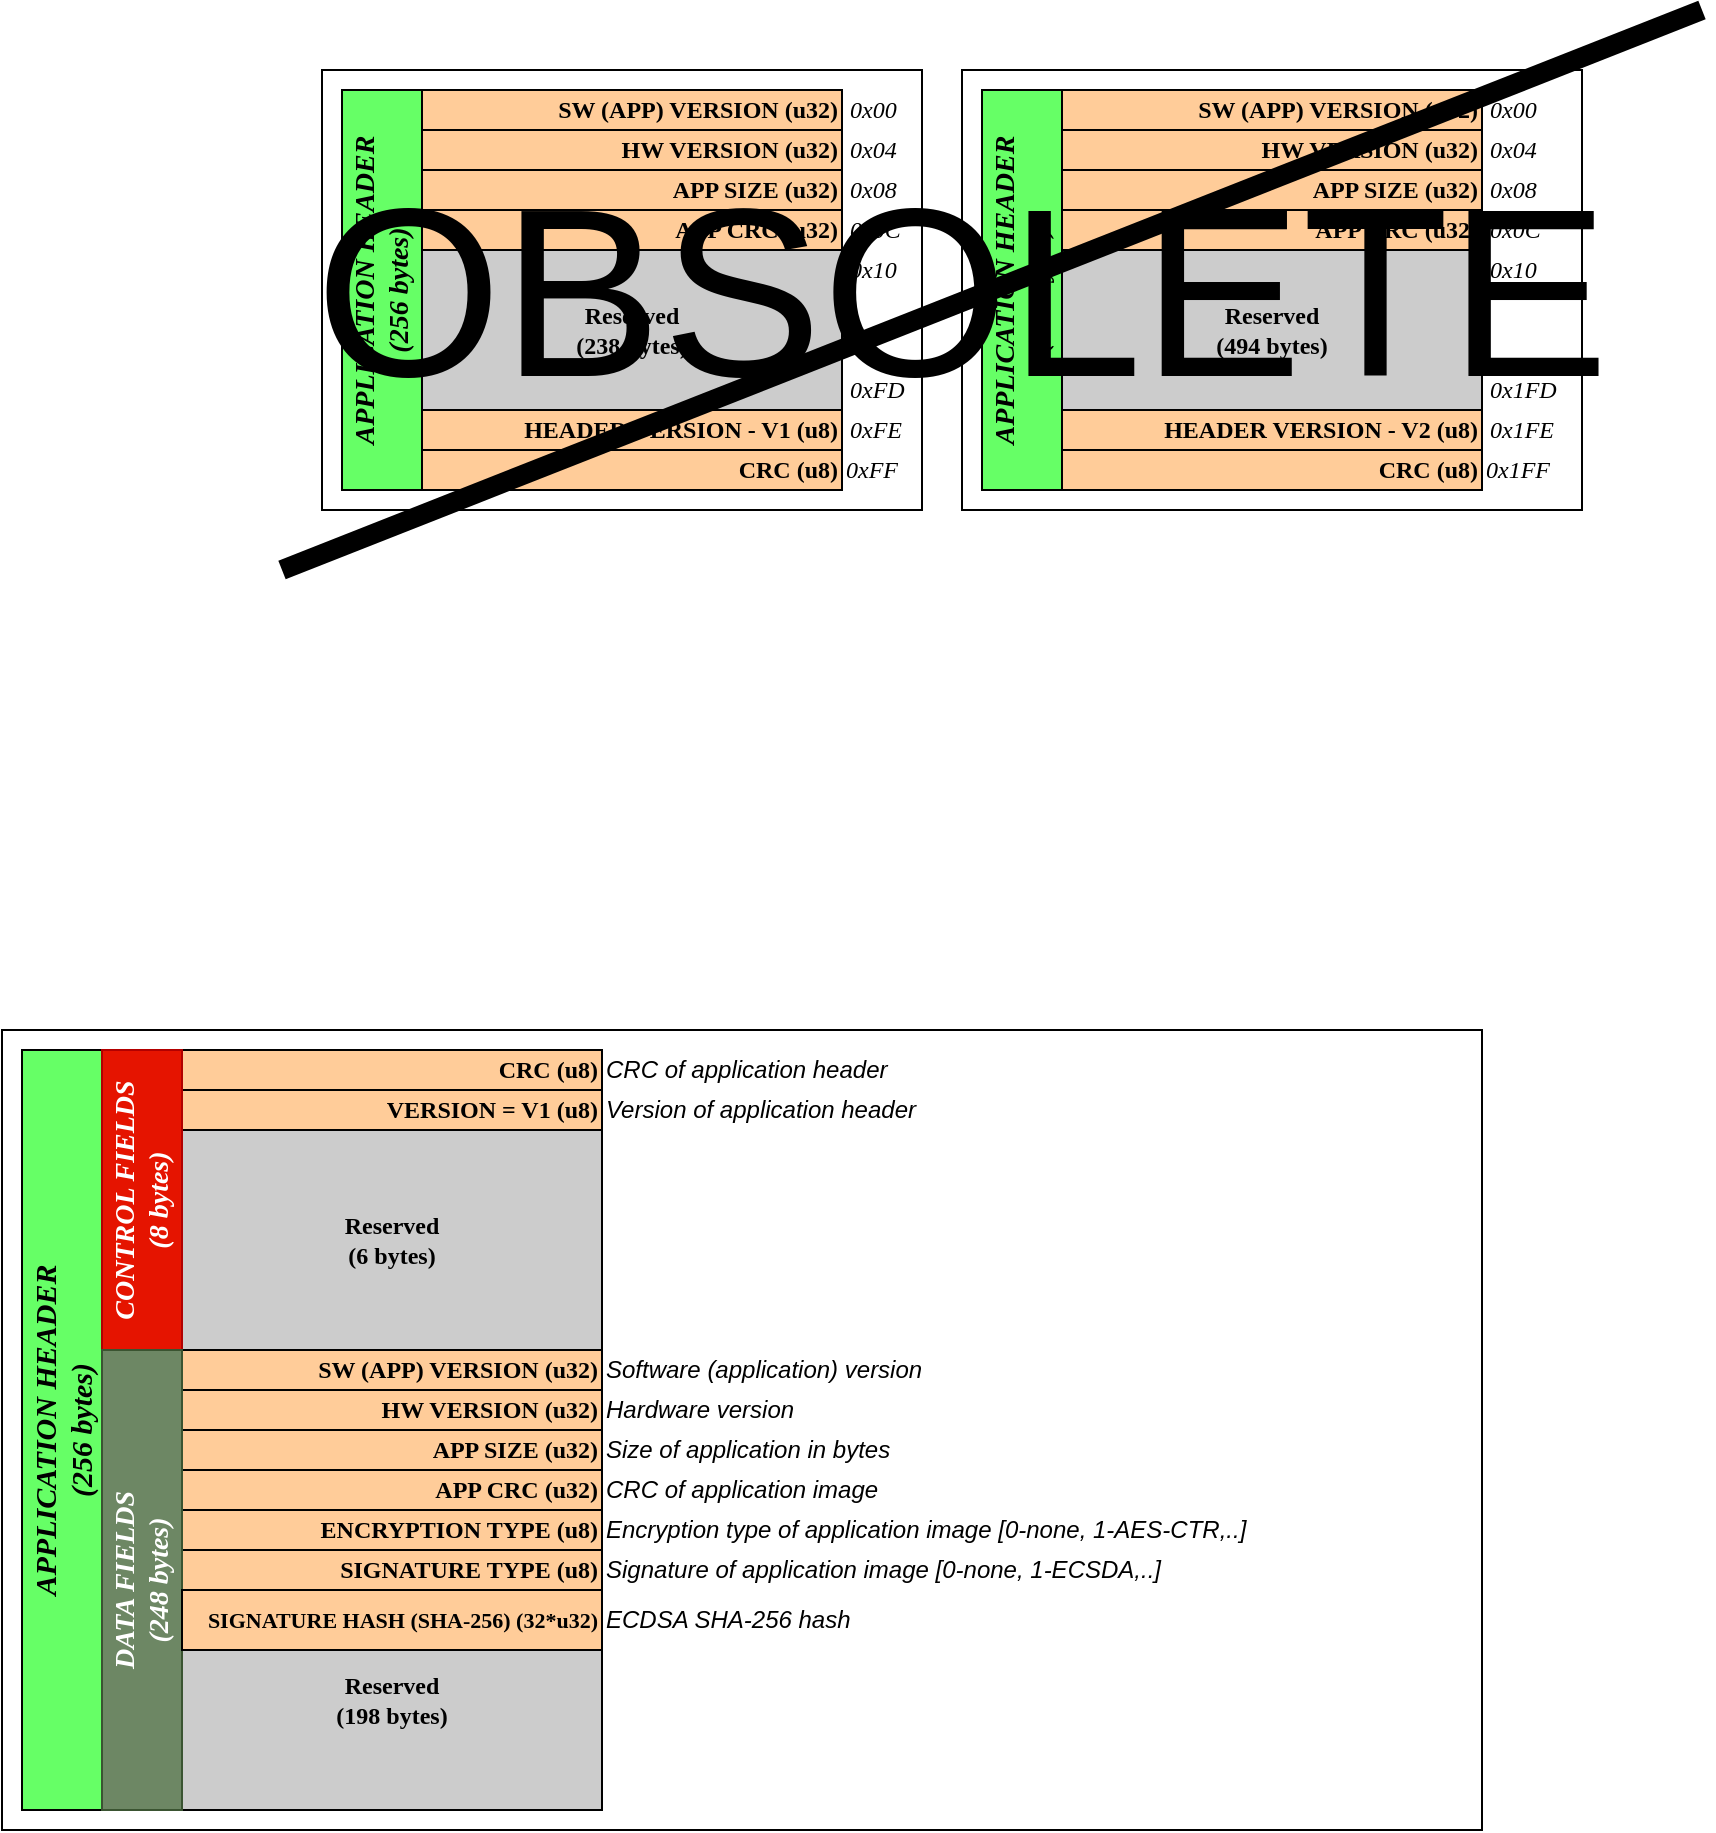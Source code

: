 <mxfile version="22.0.2" type="device">
  <diagram name="Application Header" id="2I_s0Zhyki-mP-fCk9XN">
    <mxGraphModel dx="1418" dy="940" grid="1" gridSize="10" guides="1" tooltips="1" connect="1" arrows="1" fold="1" page="1" pageScale="1" pageWidth="827" pageHeight="1169" math="0" shadow="0">
      <root>
        <mxCell id="0" />
        <mxCell id="1" parent="0" />
        <mxCell id="zRfLKT39qj6COamr5ovD-47" value="" style="rounded=0;whiteSpace=wrap;html=1;" parent="1" vertex="1">
          <mxGeometry x="30" y="1190" width="740" height="400" as="geometry" />
        </mxCell>
        <mxCell id="9ab8QRaC9Be17Akn9t2G-50" value="" style="rounded=0;whiteSpace=wrap;html=1;" parent="1" vertex="1">
          <mxGeometry x="190" y="710" width="300" height="220" as="geometry" />
        </mxCell>
        <mxCell id="9ab8QRaC9Be17Akn9t2G-27" value="APPLICATION HEADER&lt;br&gt;(256 bytes)" style="rounded=0;whiteSpace=wrap;html=1;strokeWidth=1;horizontal=0;fontStyle=3;fillColor=#66FF66;fontSize=14;fontFamily=Lucida Console;" parent="1" vertex="1">
          <mxGeometry x="200" y="720" width="40" height="200" as="geometry" />
        </mxCell>
        <mxCell id="9ab8QRaC9Be17Akn9t2G-28" value="HEADER VERSION - V1 (u8)" style="rounded=0;whiteSpace=wrap;html=1;strokeWidth=1;fontFamily=Lucida Console;fillColor=#FFCC99;fontStyle=1;align=right;" parent="1" vertex="1">
          <mxGeometry x="240" y="880" width="210" height="20" as="geometry" />
        </mxCell>
        <mxCell id="9ab8QRaC9Be17Akn9t2G-29" value="SW (APP) VERSION (u32)" style="rounded=0;whiteSpace=wrap;html=1;strokeWidth=1;fontFamily=Lucida Console;fillColor=#FFCC99;fontStyle=1;align=right;" parent="1" vertex="1">
          <mxGeometry x="240" y="720" width="210" height="20" as="geometry" />
        </mxCell>
        <mxCell id="9ab8QRaC9Be17Akn9t2G-30" value="HW VERSION (u32)" style="rounded=0;whiteSpace=wrap;html=1;strokeWidth=1;fontFamily=Lucida Console;fillColor=#FFCC99;fontStyle=1;align=right;" parent="1" vertex="1">
          <mxGeometry x="240" y="740" width="210" height="20" as="geometry" />
        </mxCell>
        <mxCell id="9ab8QRaC9Be17Akn9t2G-32" value="APP SIZE (u32)" style="rounded=0;whiteSpace=wrap;html=1;strokeWidth=1;fontFamily=Lucida Console;fillColor=#FFCC99;fontStyle=1;align=right;" parent="1" vertex="1">
          <mxGeometry x="240" y="760" width="210" height="20" as="geometry" />
        </mxCell>
        <mxCell id="9ab8QRaC9Be17Akn9t2G-33" value="0x00" style="text;html=1;strokeColor=none;fillColor=none;align=left;verticalAlign=middle;whiteSpace=wrap;rounded=0;strokeWidth=3;fontFamily=Lucida Console;fontStyle=2" parent="1" vertex="1">
          <mxGeometry x="452" y="720" width="38" height="20" as="geometry" />
        </mxCell>
        <mxCell id="9ab8QRaC9Be17Akn9t2G-34" value="0x04" style="text;html=1;strokeColor=none;fillColor=none;align=left;verticalAlign=middle;whiteSpace=wrap;rounded=0;strokeWidth=3;fontFamily=Lucida Console;fontStyle=2" parent="1" vertex="1">
          <mxGeometry x="452" y="740" width="38" height="20" as="geometry" />
        </mxCell>
        <mxCell id="9ab8QRaC9Be17Akn9t2G-35" value="0x08" style="text;html=1;strokeColor=none;fillColor=none;align=left;verticalAlign=middle;whiteSpace=wrap;rounded=0;strokeWidth=3;fontFamily=Lucida Console;fontStyle=2" parent="1" vertex="1">
          <mxGeometry x="452" y="760" width="38" height="20" as="geometry" />
        </mxCell>
        <mxCell id="9ab8QRaC9Be17Akn9t2G-36" value="0x0C" style="text;html=1;strokeColor=none;fillColor=none;align=left;verticalAlign=middle;whiteSpace=wrap;rounded=0;strokeWidth=3;fontFamily=Lucida Console;fontStyle=2" parent="1" vertex="1">
          <mxGeometry x="452" y="780" width="38" height="20" as="geometry" />
        </mxCell>
        <mxCell id="9ab8QRaC9Be17Akn9t2G-41" value="CRC (u8)" style="rounded=0;whiteSpace=wrap;html=1;strokeWidth=1;fontFamily=Lucida Console;fillColor=#FFCC99;fontStyle=1;align=right;" parent="1" vertex="1">
          <mxGeometry x="240" y="900" width="210" height="20" as="geometry" />
        </mxCell>
        <mxCell id="9ab8QRaC9Be17Akn9t2G-42" value="0xFF" style="text;html=1;strokeColor=none;fillColor=none;align=left;verticalAlign=middle;whiteSpace=wrap;rounded=0;strokeWidth=3;fontFamily=Lucida Console;fontStyle=2" parent="1" vertex="1">
          <mxGeometry x="450" y="900" width="40" height="20" as="geometry" />
        </mxCell>
        <mxCell id="9ab8QRaC9Be17Akn9t2G-44" value="Reserved&lt;br&gt;(238 bytes)" style="rounded=0;whiteSpace=wrap;html=1;strokeWidth=1;fontFamily=Lucida Console;fillColor=#CCCCCC;fontStyle=1" parent="1" vertex="1">
          <mxGeometry x="240" y="800" width="210" height="80" as="geometry" />
        </mxCell>
        <mxCell id="9ab8QRaC9Be17Akn9t2G-46" value="APP CRC (u32)" style="rounded=0;whiteSpace=wrap;html=1;strokeWidth=1;fontFamily=Lucida Console;fillColor=#FFCC99;fontStyle=1;align=right;" parent="1" vertex="1">
          <mxGeometry x="240" y="780" width="210" height="20" as="geometry" />
        </mxCell>
        <mxCell id="9ab8QRaC9Be17Akn9t2G-47" value="0xFE" style="text;html=1;strokeColor=none;fillColor=none;align=left;verticalAlign=middle;whiteSpace=wrap;rounded=0;strokeWidth=3;fontFamily=Lucida Console;fontStyle=2" parent="1" vertex="1">
          <mxGeometry x="452" y="880" width="38" height="20" as="geometry" />
        </mxCell>
        <mxCell id="9ab8QRaC9Be17Akn9t2G-48" value="0x10" style="text;html=1;strokeColor=none;fillColor=none;align=left;verticalAlign=middle;whiteSpace=wrap;rounded=0;strokeWidth=3;fontFamily=Lucida Console;fontStyle=2" parent="1" vertex="1">
          <mxGeometry x="452" y="800" width="38" height="20" as="geometry" />
        </mxCell>
        <mxCell id="9ab8QRaC9Be17Akn9t2G-49" value="0xFD" style="text;html=1;strokeColor=none;fillColor=none;align=left;verticalAlign=middle;whiteSpace=wrap;rounded=0;strokeWidth=3;fontFamily=Lucida Console;fontStyle=2" parent="1" vertex="1">
          <mxGeometry x="452" y="860" width="38" height="20" as="geometry" />
        </mxCell>
        <mxCell id="Z973CN9EzXeay_wzJx9E-1" value="" style="rounded=0;whiteSpace=wrap;html=1;" parent="1" vertex="1">
          <mxGeometry x="510" y="710" width="310" height="220" as="geometry" />
        </mxCell>
        <mxCell id="Z973CN9EzXeay_wzJx9E-2" value="APPLICATION HEADER&lt;br&gt;(512 bytes)" style="rounded=0;whiteSpace=wrap;html=1;strokeWidth=1;horizontal=0;fontStyle=3;fillColor=#66FF66;fontSize=14;fontFamily=Lucida Console;" parent="1" vertex="1">
          <mxGeometry x="520" y="720" width="40" height="200" as="geometry" />
        </mxCell>
        <mxCell id="Z973CN9EzXeay_wzJx9E-3" value="HEADER VERSION - V2 (u8)" style="rounded=0;whiteSpace=wrap;html=1;strokeWidth=1;fontFamily=Lucida Console;fillColor=#FFCC99;fontStyle=1;align=right;" parent="1" vertex="1">
          <mxGeometry x="560" y="880" width="210" height="20" as="geometry" />
        </mxCell>
        <mxCell id="Z973CN9EzXeay_wzJx9E-4" value="SW (APP) VERSION (u32)" style="rounded=0;whiteSpace=wrap;html=1;strokeWidth=1;fontFamily=Lucida Console;fillColor=#FFCC99;fontStyle=1;align=right;" parent="1" vertex="1">
          <mxGeometry x="560" y="720" width="210" height="20" as="geometry" />
        </mxCell>
        <mxCell id="Z973CN9EzXeay_wzJx9E-5" value="HW VERSION (u32)" style="rounded=0;whiteSpace=wrap;html=1;strokeWidth=1;fontFamily=Lucida Console;fillColor=#FFCC99;fontStyle=1;align=right;" parent="1" vertex="1">
          <mxGeometry x="560" y="740" width="210" height="20" as="geometry" />
        </mxCell>
        <mxCell id="Z973CN9EzXeay_wzJx9E-6" value="APP SIZE (u32)" style="rounded=0;whiteSpace=wrap;html=1;strokeWidth=1;fontFamily=Lucida Console;fillColor=#FFCC99;fontStyle=1;align=right;" parent="1" vertex="1">
          <mxGeometry x="560" y="760" width="210" height="20" as="geometry" />
        </mxCell>
        <mxCell id="Z973CN9EzXeay_wzJx9E-7" value="0x00" style="text;html=1;strokeColor=none;fillColor=none;align=left;verticalAlign=middle;whiteSpace=wrap;rounded=0;strokeWidth=3;fontFamily=Lucida Console;fontStyle=2" parent="1" vertex="1">
          <mxGeometry x="772" y="720" width="38" height="20" as="geometry" />
        </mxCell>
        <mxCell id="Z973CN9EzXeay_wzJx9E-8" value="0x04" style="text;html=1;strokeColor=none;fillColor=none;align=left;verticalAlign=middle;whiteSpace=wrap;rounded=0;strokeWidth=3;fontFamily=Lucida Console;fontStyle=2" parent="1" vertex="1">
          <mxGeometry x="772" y="740" width="38" height="20" as="geometry" />
        </mxCell>
        <mxCell id="Z973CN9EzXeay_wzJx9E-9" value="0x08" style="text;html=1;strokeColor=none;fillColor=none;align=left;verticalAlign=middle;whiteSpace=wrap;rounded=0;strokeWidth=3;fontFamily=Lucida Console;fontStyle=2" parent="1" vertex="1">
          <mxGeometry x="772" y="760" width="38" height="20" as="geometry" />
        </mxCell>
        <mxCell id="Z973CN9EzXeay_wzJx9E-10" value="0x0C" style="text;html=1;strokeColor=none;fillColor=none;align=left;verticalAlign=middle;whiteSpace=wrap;rounded=0;strokeWidth=3;fontFamily=Lucida Console;fontStyle=2" parent="1" vertex="1">
          <mxGeometry x="772" y="780" width="38" height="20" as="geometry" />
        </mxCell>
        <mxCell id="Z973CN9EzXeay_wzJx9E-11" value="CRC (u8)" style="rounded=0;whiteSpace=wrap;html=1;strokeWidth=1;fontFamily=Lucida Console;fillColor=#FFCC99;fontStyle=1;align=right;" parent="1" vertex="1">
          <mxGeometry x="560" y="900" width="210" height="20" as="geometry" />
        </mxCell>
        <mxCell id="Z973CN9EzXeay_wzJx9E-12" value="0x1FF" style="text;html=1;strokeColor=none;fillColor=none;align=left;verticalAlign=middle;whiteSpace=wrap;rounded=0;strokeWidth=3;fontFamily=Lucida Console;fontStyle=2" parent="1" vertex="1">
          <mxGeometry x="770" y="900" width="40" height="20" as="geometry" />
        </mxCell>
        <mxCell id="Z973CN9EzXeay_wzJx9E-13" value="Reserved&lt;br&gt;(494 bytes)" style="rounded=0;whiteSpace=wrap;html=1;strokeWidth=1;fontFamily=Lucida Console;fillColor=#CCCCCC;fontStyle=1" parent="1" vertex="1">
          <mxGeometry x="560" y="800" width="210" height="80" as="geometry" />
        </mxCell>
        <mxCell id="Z973CN9EzXeay_wzJx9E-14" value="APP CRC (u32)" style="rounded=0;whiteSpace=wrap;html=1;strokeWidth=1;fontFamily=Lucida Console;fillColor=#FFCC99;fontStyle=1;align=right;" parent="1" vertex="1">
          <mxGeometry x="560" y="780" width="210" height="20" as="geometry" />
        </mxCell>
        <mxCell id="Z973CN9EzXeay_wzJx9E-15" value="0x1FE" style="text;html=1;strokeColor=none;fillColor=none;align=left;verticalAlign=middle;whiteSpace=wrap;rounded=0;strokeWidth=3;fontFamily=Lucida Console;fontStyle=2" parent="1" vertex="1">
          <mxGeometry x="772" y="880" width="38" height="20" as="geometry" />
        </mxCell>
        <mxCell id="Z973CN9EzXeay_wzJx9E-16" value="0x10" style="text;html=1;strokeColor=none;fillColor=none;align=left;verticalAlign=middle;whiteSpace=wrap;rounded=0;strokeWidth=3;fontFamily=Lucida Console;fontStyle=2" parent="1" vertex="1">
          <mxGeometry x="772" y="800" width="38" height="20" as="geometry" />
        </mxCell>
        <mxCell id="Z973CN9EzXeay_wzJx9E-17" value="0x1FD" style="text;html=1;strokeColor=none;fillColor=none;align=left;verticalAlign=middle;whiteSpace=wrap;rounded=0;strokeWidth=3;fontFamily=Lucida Console;fontStyle=2" parent="1" vertex="1">
          <mxGeometry x="772" y="860" width="38" height="20" as="geometry" />
        </mxCell>
        <mxCell id="zRfLKT39qj6COamr5ovD-2" value="APPLICATION HEADER&lt;br style=&quot;font-size: 15px;&quot;&gt;(256 bytes)" style="rounded=0;whiteSpace=wrap;html=1;strokeWidth=1;horizontal=0;fontStyle=3;fillColor=#66FF66;fontSize=15;fontFamily=Lucida Console;" parent="1" vertex="1">
          <mxGeometry x="40" y="1200" width="40" height="380" as="geometry" />
        </mxCell>
        <mxCell id="zRfLKT39qj6COamr5ovD-3" value="VERSION = V1 (u8)" style="rounded=0;whiteSpace=wrap;html=1;strokeWidth=1;fontFamily=Lucida Console;fillColor=#FFCC99;fontStyle=1;align=right;" parent="1" vertex="1">
          <mxGeometry x="120" y="1220" width="210" height="20" as="geometry" />
        </mxCell>
        <mxCell id="zRfLKT39qj6COamr5ovD-4" value="SW (APP) VERSION (u32)" style="rounded=0;whiteSpace=wrap;html=1;strokeWidth=1;fontFamily=Lucida Console;fillColor=#FFCC99;fontStyle=1;align=right;" parent="1" vertex="1">
          <mxGeometry x="120" y="1350" width="210" height="20" as="geometry" />
        </mxCell>
        <mxCell id="zRfLKT39qj6COamr5ovD-5" value="HW VERSION (u32)" style="rounded=0;whiteSpace=wrap;html=1;strokeWidth=1;fontFamily=Lucida Console;fillColor=#FFCC99;fontStyle=1;align=right;" parent="1" vertex="1">
          <mxGeometry x="120" y="1370" width="210" height="20" as="geometry" />
        </mxCell>
        <mxCell id="zRfLKT39qj6COamr5ovD-6" value="APP SIZE (u32)" style="rounded=0;whiteSpace=wrap;html=1;strokeWidth=1;fontFamily=Lucida Console;fillColor=#FFCC99;fontStyle=1;align=right;" parent="1" vertex="1">
          <mxGeometry x="120" y="1390" width="210" height="20" as="geometry" />
        </mxCell>
        <mxCell id="zRfLKT39qj6COamr5ovD-11" value="CRC (u8)" style="rounded=0;whiteSpace=wrap;html=1;strokeWidth=1;fontFamily=Lucida Console;fillColor=#FFCC99;fontStyle=1;align=right;" parent="1" vertex="1">
          <mxGeometry x="120" y="1200" width="210" height="20" as="geometry" />
        </mxCell>
        <mxCell id="zRfLKT39qj6COamr5ovD-13" value="Reserved&lt;br&gt;(198 bytes)" style="rounded=0;whiteSpace=wrap;html=1;strokeWidth=1;fontFamily=Lucida Console;fillColor=#CCCCCC;fontStyle=1" parent="1" vertex="1">
          <mxGeometry x="120" y="1470" width="210" height="110" as="geometry" />
        </mxCell>
        <mxCell id="zRfLKT39qj6COamr5ovD-14" value="APP CRC (u32)" style="rounded=0;whiteSpace=wrap;html=1;strokeWidth=1;fontFamily=Lucida Console;fillColor=#FFCC99;fontStyle=1;align=right;" parent="1" vertex="1">
          <mxGeometry x="120" y="1410" width="210" height="20" as="geometry" />
        </mxCell>
        <mxCell id="zRfLKT39qj6COamr5ovD-18" value="ENCRYPTION TYPE (u8)" style="rounded=0;whiteSpace=wrap;html=1;strokeWidth=1;fontFamily=Lucida Console;fillColor=#FFCC99;fontStyle=1;align=right;" parent="1" vertex="1">
          <mxGeometry x="120" y="1430" width="210" height="20" as="geometry" />
        </mxCell>
        <mxCell id="zRfLKT39qj6COamr5ovD-19" value="SIGNATURE TYPE (u8)" style="rounded=0;whiteSpace=wrap;html=1;strokeWidth=1;fontFamily=Lucida Console;fillColor=#FFCC99;fontStyle=1;align=right;" parent="1" vertex="1">
          <mxGeometry x="120" y="1450" width="210" height="20" as="geometry" />
        </mxCell>
        <mxCell id="zRfLKT39qj6COamr5ovD-21" value="Reserved&lt;br&gt;(6 bytes)" style="rounded=0;whiteSpace=wrap;html=1;strokeWidth=1;fontFamily=Lucida Console;fillColor=#CCCCCC;fontStyle=1" parent="1" vertex="1">
          <mxGeometry x="120" y="1240" width="210" height="110" as="geometry" />
        </mxCell>
        <mxCell id="zRfLKT39qj6COamr5ovD-22" value="CONTROL FIELDS&lt;br&gt;(8 bytes)" style="rounded=0;whiteSpace=wrap;html=1;strokeWidth=1;horizontal=0;fontStyle=3;fillColor=#e51400;fontSize=14;fontFamily=Lucida Console;strokeColor=#B20000;fontColor=#ffffff;" parent="1" vertex="1">
          <mxGeometry x="80" y="1200" width="40" height="150" as="geometry" />
        </mxCell>
        <mxCell id="zRfLKT39qj6COamr5ovD-23" value="DATA FIELDS&lt;br&gt;(248 bytes)" style="rounded=0;whiteSpace=wrap;html=1;strokeWidth=1;horizontal=0;fontStyle=3;fillColor=#6d8764;fontSize=14;fontFamily=Lucida Console;strokeColor=#3A5431;fontColor=#ffffff;" parent="1" vertex="1">
          <mxGeometry x="80" y="1350" width="40" height="230" as="geometry" />
        </mxCell>
        <mxCell id="zRfLKT39qj6COamr5ovD-38" value="CRC of application header" style="text;html=1;strokeColor=none;fillColor=none;align=left;verticalAlign=middle;whiteSpace=wrap;rounded=0;fontStyle=2" parent="1" vertex="1">
          <mxGeometry x="330" y="1200" width="270" height="20" as="geometry" />
        </mxCell>
        <mxCell id="zRfLKT39qj6COamr5ovD-39" value="Version of application header&amp;nbsp;" style="text;html=1;strokeColor=none;fillColor=none;align=left;verticalAlign=middle;whiteSpace=wrap;rounded=0;fontStyle=2" parent="1" vertex="1">
          <mxGeometry x="330" y="1220" width="270" height="20" as="geometry" />
        </mxCell>
        <mxCell id="zRfLKT39qj6COamr5ovD-41" value="Software (application) version" style="text;html=1;strokeColor=none;fillColor=none;align=left;verticalAlign=middle;whiteSpace=wrap;rounded=0;fontStyle=2" parent="1" vertex="1">
          <mxGeometry x="330" y="1350" width="270" height="20" as="geometry" />
        </mxCell>
        <mxCell id="zRfLKT39qj6COamr5ovD-42" value="Hardware version" style="text;html=1;strokeColor=none;fillColor=none;align=left;verticalAlign=middle;whiteSpace=wrap;rounded=0;fontStyle=2" parent="1" vertex="1">
          <mxGeometry x="330" y="1370" width="270" height="20" as="geometry" />
        </mxCell>
        <mxCell id="zRfLKT39qj6COamr5ovD-43" value="Size of application in bytes" style="text;html=1;strokeColor=none;fillColor=none;align=left;verticalAlign=middle;whiteSpace=wrap;rounded=0;fontStyle=2" parent="1" vertex="1">
          <mxGeometry x="330" y="1390" width="270" height="20" as="geometry" />
        </mxCell>
        <mxCell id="zRfLKT39qj6COamr5ovD-44" value="CRC of application image" style="text;html=1;strokeColor=none;fillColor=none;align=left;verticalAlign=middle;whiteSpace=wrap;rounded=0;fontStyle=2" parent="1" vertex="1">
          <mxGeometry x="330" y="1410" width="270" height="20" as="geometry" />
        </mxCell>
        <mxCell id="zRfLKT39qj6COamr5ovD-45" value="Encryption type of application image [0-none, 1-AES-CTR,..]" style="text;html=1;strokeColor=none;fillColor=none;align=left;verticalAlign=middle;whiteSpace=wrap;rounded=0;fontStyle=2" parent="1" vertex="1">
          <mxGeometry x="330" y="1430" width="420" height="20" as="geometry" />
        </mxCell>
        <mxCell id="zRfLKT39qj6COamr5ovD-46" value="Signature of application image [0-none, 1-ECSDA,..]" style="text;html=1;strokeColor=none;fillColor=none;align=left;verticalAlign=middle;whiteSpace=wrap;rounded=0;fontStyle=2" parent="1" vertex="1">
          <mxGeometry x="330" y="1450" width="420" height="20" as="geometry" />
        </mxCell>
        <mxCell id="Fp1vFRx18070ZJ0ften5-1" value="SIGNATURE HASH (SHA-256) (32*u32)" style="rounded=0;whiteSpace=wrap;html=1;strokeWidth=1;fontFamily=Lucida Console;fillColor=#FFCC99;fontStyle=1;align=right;fontSize=11;" parent="1" vertex="1">
          <mxGeometry x="120" y="1470" width="210" height="30" as="geometry" />
        </mxCell>
        <mxCell id="Fp1vFRx18070ZJ0ften5-2" value="ECDSA SHA-256 hash" style="text;html=1;strokeColor=none;fillColor=none;align=left;verticalAlign=middle;whiteSpace=wrap;rounded=0;fontStyle=2" parent="1" vertex="1">
          <mxGeometry x="330" y="1475" width="420" height="20" as="geometry" />
        </mxCell>
        <mxCell id="Fp1vFRx18070ZJ0ften5-3" value="" style="endArrow=none;html=1;rounded=0;strokeWidth=10;" parent="1" edge="1">
          <mxGeometry width="50" height="50" relative="1" as="geometry">
            <mxPoint x="170" y="960" as="sourcePoint" />
            <mxPoint x="880" y="680" as="targetPoint" />
          </mxGeometry>
        </mxCell>
        <mxCell id="Fp1vFRx18070ZJ0ften5-4" value="OBSOLETE" style="text;html=1;strokeColor=none;fillColor=none;align=center;verticalAlign=middle;whiteSpace=wrap;rounded=0;fontSize=120;" parent="1" vertex="1">
          <mxGeometry x="260" y="805" width="500" height="30" as="geometry" />
        </mxCell>
      </root>
    </mxGraphModel>
  </diagram>
</mxfile>

